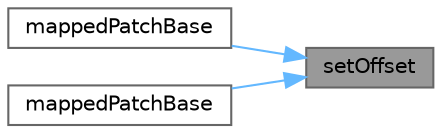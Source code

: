digraph "setOffset"
{
 // LATEX_PDF_SIZE
  bgcolor="transparent";
  edge [fontname=Helvetica,fontsize=10,labelfontname=Helvetica,labelfontsize=10];
  node [fontname=Helvetica,fontsize=10,shape=box,height=0.2,width=0.4];
  rankdir="RL";
  Node1 [id="Node000001",label="setOffset",height=0.2,width=0.4,color="gray40", fillcolor="grey60", style="filled", fontcolor="black",tooltip=" "];
  Node1 -> Node2 [id="edge1_Node000001_Node000002",dir="back",color="steelblue1",style="solid",tooltip=" "];
  Node2 [id="Node000002",label="mappedPatchBase",height=0.2,width=0.4,color="grey40", fillcolor="white", style="filled",URL="$classFoam_1_1mappedPatchBase.html#ad1a2e992a46cbaa77a57e0beaa1d2386",tooltip=" "];
  Node1 -> Node3 [id="edge2_Node000001_Node000003",dir="back",color="steelblue1",style="solid",tooltip=" "];
  Node3 [id="Node000003",label="mappedPatchBase",height=0.2,width=0.4,color="grey40", fillcolor="white", style="filled",URL="$classFoam_1_1mappedPatchBase.html#aa8afe4cbd2bae8521661d97861775fd4",tooltip=" "];
}
